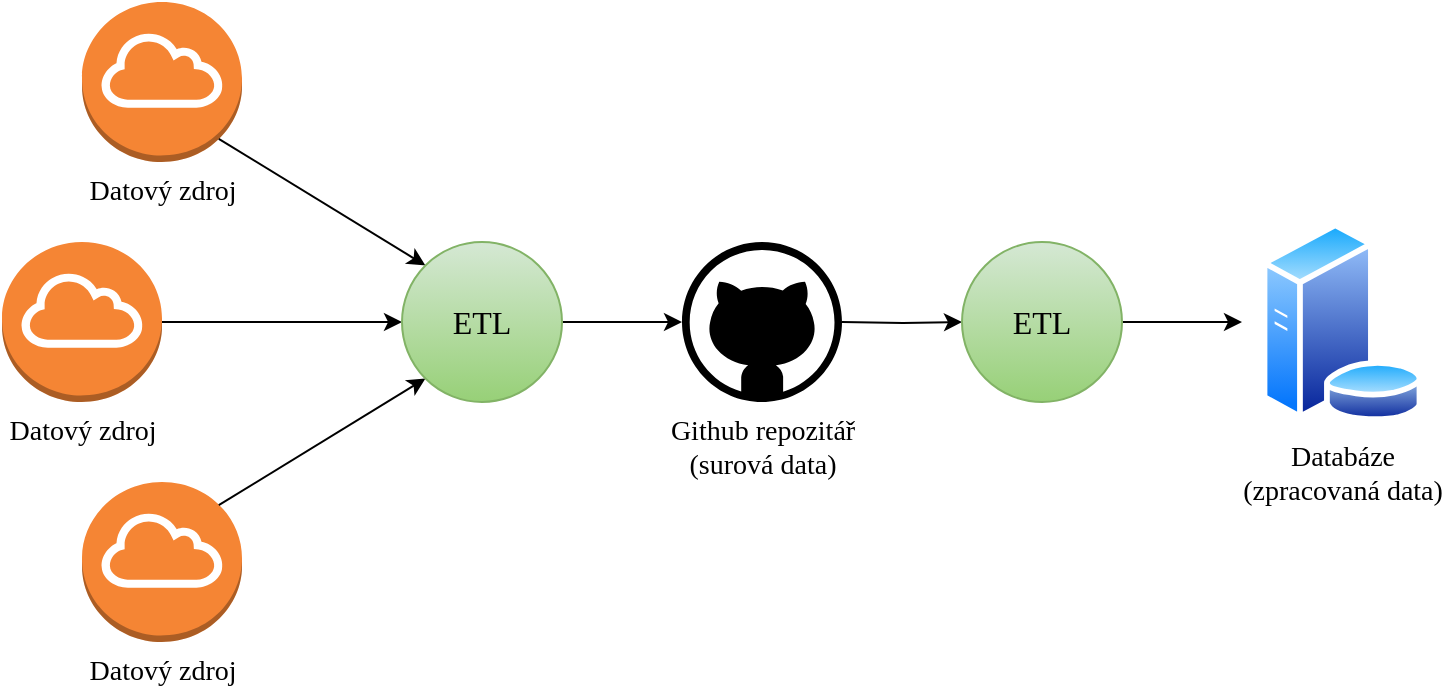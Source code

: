 <mxfile version="15.8.6" type="github" pages="2">
  <diagram id="kH-cvfQmTH0HUtTJLrTg" name="Page-1">
    <mxGraphModel dx="981" dy="525" grid="1" gridSize="10" guides="1" tooltips="1" connect="1" arrows="1" fold="1" page="1" pageScale="1" pageWidth="850" pageHeight="1100" math="0" shadow="0">
      <root>
        <mxCell id="0" />
        <mxCell id="1" parent="0" />
        <mxCell id="OctqS4cfUEDA6nY8nr42-27" style="edgeStyle=orthogonalEdgeStyle;rounded=0;orthogonalLoop=1;jettySize=auto;html=1;exitX=1;exitY=0.5;exitDx=0;exitDy=0;entryX=0;entryY=0.5;entryDx=0;entryDy=0;fontSize=14;strokeWidth=1;fontFamily=Verdana;" edge="1" parent="1" target="OctqS4cfUEDA6nY8nr42-25">
          <mxGeometry relative="1" as="geometry">
            <mxPoint x="460" y="360" as="sourcePoint" />
          </mxGeometry>
        </mxCell>
        <mxCell id="OctqS4cfUEDA6nY8nr42-8" value="Datový zdroj" style="outlineConnect=0;dashed=0;verticalLabelPosition=bottom;verticalAlign=top;align=center;html=1;shape=mxgraph.aws3.internet_gateway;fillColor=#F58534;gradientColor=none;fontSize=14;fontFamily=Verdana;" vertex="1" parent="1">
          <mxGeometry x="80" y="200" width="80" height="80" as="geometry" />
        </mxCell>
        <mxCell id="OctqS4cfUEDA6nY8nr42-9" value="Datový zdroj" style="outlineConnect=0;dashed=0;verticalLabelPosition=bottom;verticalAlign=top;align=center;html=1;shape=mxgraph.aws3.internet_gateway;fillColor=#F58534;gradientColor=none;fontSize=14;fontFamily=Verdana;" vertex="1" parent="1">
          <mxGeometry x="80" y="440" width="80" height="80" as="geometry" />
        </mxCell>
        <mxCell id="OctqS4cfUEDA6nY8nr42-14" value="Databáze&lt;br style=&quot;font-size: 14px&quot;&gt;(zpracovaná data)" style="perimeter=ellipsePerimeter;html=1;align=center;shadow=0;dashed=0;spacingTop=3;image;image=img/lib/active_directory/database_server.svg;fontSize=14;fontFamily=Verdana;" vertex="1" parent="1">
          <mxGeometry x="660" y="310" width="100" height="100" as="geometry" />
        </mxCell>
        <mxCell id="OctqS4cfUEDA6nY8nr42-17" style="edgeStyle=orthogonalEdgeStyle;rounded=0;orthogonalLoop=1;jettySize=auto;html=1;exitX=1;exitY=0.5;exitDx=0;exitDy=0;exitPerimeter=0;strokeWidth=1;entryX=0;entryY=0.5;entryDx=0;entryDy=0;fontFamily=Verdana;" edge="1" parent="1" source="OctqS4cfUEDA6nY8nr42-15" target="OctqS4cfUEDA6nY8nr42-24">
          <mxGeometry relative="1" as="geometry">
            <mxPoint x="230" y="360" as="targetPoint" />
          </mxGeometry>
        </mxCell>
        <mxCell id="OctqS4cfUEDA6nY8nr42-15" value="Datový zdroj" style="outlineConnect=0;dashed=0;verticalLabelPosition=bottom;verticalAlign=top;align=center;html=1;shape=mxgraph.aws3.internet_gateway;fillColor=#F58534;gradientColor=none;fontSize=14;fontFamily=Verdana;" vertex="1" parent="1">
          <mxGeometry x="40" y="320" width="80" height="80" as="geometry" />
        </mxCell>
        <mxCell id="OctqS4cfUEDA6nY8nr42-16" value="" style="endArrow=classic;html=1;rounded=0;entryX=0;entryY=0;entryDx=0;entryDy=0;exitX=0.855;exitY=0.855;exitDx=0;exitDy=0;exitPerimeter=0;strokeWidth=1;fontFamily=Verdana;" edge="1" parent="1" source="OctqS4cfUEDA6nY8nr42-8" target="OctqS4cfUEDA6nY8nr42-24">
          <mxGeometry width="50" height="50" relative="1" as="geometry">
            <mxPoint x="160" y="240" as="sourcePoint" />
            <mxPoint x="235.655" y="330.315" as="targetPoint" />
          </mxGeometry>
        </mxCell>
        <mxCell id="OctqS4cfUEDA6nY8nr42-19" value="" style="endArrow=classic;html=1;rounded=0;exitX=0.855;exitY=0.145;exitDx=0;exitDy=0;exitPerimeter=0;strokeWidth=1;entryX=0;entryY=1;entryDx=0;entryDy=0;fontFamily=Verdana;" edge="1" parent="1" source="OctqS4cfUEDA6nY8nr42-9" target="OctqS4cfUEDA6nY8nr42-24">
          <mxGeometry width="50" height="50" relative="1" as="geometry">
            <mxPoint x="190.0" y="390" as="sourcePoint" />
            <mxPoint x="238.855" y="388.086" as="targetPoint" />
          </mxGeometry>
        </mxCell>
        <mxCell id="OctqS4cfUEDA6nY8nr42-26" style="edgeStyle=orthogonalEdgeStyle;rounded=0;orthogonalLoop=1;jettySize=auto;html=1;exitX=1;exitY=0.5;exitDx=0;exitDy=0;entryX=0;entryY=0.5;entryDx=0;entryDy=0;fontSize=14;strokeWidth=1;fontFamily=Verdana;" edge="1" parent="1" source="OctqS4cfUEDA6nY8nr42-24">
          <mxGeometry relative="1" as="geometry">
            <mxPoint x="380" y="360" as="targetPoint" />
          </mxGeometry>
        </mxCell>
        <mxCell id="OctqS4cfUEDA6nY8nr42-24" value="ETL" style="ellipse;whiteSpace=wrap;html=1;aspect=fixed;labelBorderColor=none;fillColor=#d5e8d4;strokeColor=#82b366;fontSize=16;gradientColor=#97d077;fontFamily=Verdana;strokeWidth=1;" vertex="1" parent="1">
          <mxGeometry x="240" y="320" width="80" height="80" as="geometry" />
        </mxCell>
        <mxCell id="OctqS4cfUEDA6nY8nr42-28" style="edgeStyle=orthogonalEdgeStyle;rounded=0;orthogonalLoop=1;jettySize=auto;html=1;exitX=1;exitY=0.5;exitDx=0;exitDy=0;entryX=0;entryY=0.5;entryDx=0;entryDy=0;fontSize=14;strokeWidth=1;fontFamily=Verdana;" edge="1" parent="1" source="OctqS4cfUEDA6nY8nr42-25" target="OctqS4cfUEDA6nY8nr42-14">
          <mxGeometry relative="1" as="geometry" />
        </mxCell>
        <mxCell id="OctqS4cfUEDA6nY8nr42-25" value="ETL" style="ellipse;whiteSpace=wrap;html=1;aspect=fixed;labelBorderColor=none;fillColor=#d5e8d4;strokeColor=#82b366;fontSize=16;gradientColor=#97d077;fontFamily=Verdana;" vertex="1" parent="1">
          <mxGeometry x="520" y="320" width="80" height="80" as="geometry" />
        </mxCell>
        <mxCell id="OctqS4cfUEDA6nY8nr42-43" value="&lt;span style=&quot;background-color: rgb(255 , 255 , 255)&quot;&gt;Github repozitář&lt;/span&gt;&lt;br&gt;&lt;span style=&quot;background-color: rgb(255 , 255 , 255)&quot;&gt;(surová data)&lt;/span&gt;" style="verticalLabelPosition=bottom;html=1;verticalAlign=top;align=center;strokeColor=none;fillColor=#000000;shape=mxgraph.azure.github_code;pointerEvents=1;labelBorderColor=none;fontSize=14;fontFamily=Verdana;" vertex="1" parent="1">
          <mxGeometry x="380" y="320" width="80" height="80" as="geometry" />
        </mxCell>
      </root>
    </mxGraphModel>
  </diagram>
  <diagram id="fpKw08GF7nmJIN-lfSKt" name="Page-2">
    <mxGraphModel dx="981" dy="525" grid="1" gridSize="10" guides="1" tooltips="1" connect="1" arrows="1" fold="1" page="1" pageScale="1" pageWidth="850" pageHeight="1100" math="0" shadow="0">
      <root>
        <mxCell id="neck6kiKU1awmmAZr4H_-0" />
        <mxCell id="neck6kiKU1awmmAZr4H_-1" parent="neck6kiKU1awmmAZr4H_-0" />
        <mxCell id="XXkYWaOikxvaqmg_mYiv-0" style="edgeStyle=orthogonalEdgeStyle;rounded=0;orthogonalLoop=1;jettySize=auto;html=1;fontFamily=Verdana;fontSize=14;strokeWidth=1;startArrow=classic;startFill=1;exitX=1;exitY=0.5;exitDx=0;exitDy=0;" edge="1" parent="neck6kiKU1awmmAZr4H_-1" source="EdMxqOR6iaWHRCQ4FMzK-0">
          <mxGeometry relative="1" as="geometry">
            <mxPoint x="240" y="210" as="sourcePoint" />
            <mxPoint x="310" y="210" as="targetPoint" />
          </mxGeometry>
        </mxCell>
        <mxCell id="EdMxqOR6iaWHRCQ4FMzK-0" value="Databáze&lt;br style=&quot;font-size: 14px&quot;&gt;(zpracovaná data)" style="perimeter=ellipsePerimeter;html=1;align=center;shadow=0;dashed=0;spacingTop=3;image;image=img/lib/active_directory/database_server.svg;fontSize=14;fontFamily=Verdana;aspect=fixed;" vertex="1" parent="neck6kiKU1awmmAZr4H_-1">
          <mxGeometry x="120" y="160" width="100" height="100" as="geometry" />
        </mxCell>
        <mxCell id="EdMxqOR6iaWHRCQ4FMzK-1" value="" style="dashed=0;outlineConnect=0;html=1;align=center;labelPosition=center;verticalLabelPosition=bottom;verticalAlign=top;shape=mxgraph.weblogos.json;labelBorderColor=none;fontFamily=Verdana;fontSize=14;strokeWidth=1;fillColor=#000000;" vertex="1" parent="neck6kiKU1awmmAZr4H_-1">
          <mxGeometry x="465" y="160" width="40" height="40" as="geometry" />
        </mxCell>
        <mxCell id="EdMxqOR6iaWHRCQ4FMzK-2" value="Prohlížeč&lt;br&gt;(uživatel)" style="points=[[0.13,0.02,0],[0.5,0,0],[0.87,0.02,0],[0.885,0.4,0],[0.985,0.985,0],[0.5,1,0],[0.015,0.985,0],[0.115,0.4,0]];verticalLabelPosition=bottom;sketch=0;html=1;verticalAlign=top;align=center;pointerEvents=1;shape=mxgraph.cisco19.laptop;fillColor=#005073;strokeColor=none;labelBorderColor=none;fontFamily=Verdana;fontSize=14;" vertex="1" parent="neck6kiKU1awmmAZr4H_-1">
          <mxGeometry x="550" y="180" width="100" height="80" as="geometry" />
        </mxCell>
        <mxCell id="XXkYWaOikxvaqmg_mYiv-1" value="" style="edgeStyle=orthogonalEdgeStyle;rounded=0;orthogonalLoop=1;jettySize=auto;html=1;fontFamily=Verdana;fontSize=14;startArrow=classic;startFill=1;strokeWidth=1;entryX=0;entryY=0.386;entryDx=0;entryDy=0;entryPerimeter=0;" edge="1" parent="neck6kiKU1awmmAZr4H_-1" source="EdMxqOR6iaWHRCQ4FMzK-3" target="EdMxqOR6iaWHRCQ4FMzK-2">
          <mxGeometry relative="1" as="geometry" />
        </mxCell>
        <mxCell id="EdMxqOR6iaWHRCQ4FMzK-3" value="Serverová aplikace&lt;br&gt;(REST API)" style="sketch=0;html=1;dashed=0;whitespace=wrap;fillColor=#2875E2;strokeColor=#ffffff;points=[[0.005,0.63,0],[0.1,0.2,0],[0.9,0.2,0],[0.5,0,0],[0.995,0.63,0],[0.72,0.99,0],[0.5,1,0],[0.28,0.99,0]];shape=mxgraph.kubernetes.icon;prIcon=api;labelBorderColor=none;fontFamily=Verdana;fontSize=14;labelPosition=center;verticalLabelPosition=bottom;align=center;verticalAlign=top;" vertex="1" parent="neck6kiKU1awmmAZr4H_-1">
          <mxGeometry x="320" y="160" width="100" height="100" as="geometry" />
        </mxCell>
      </root>
    </mxGraphModel>
  </diagram>
</mxfile>
